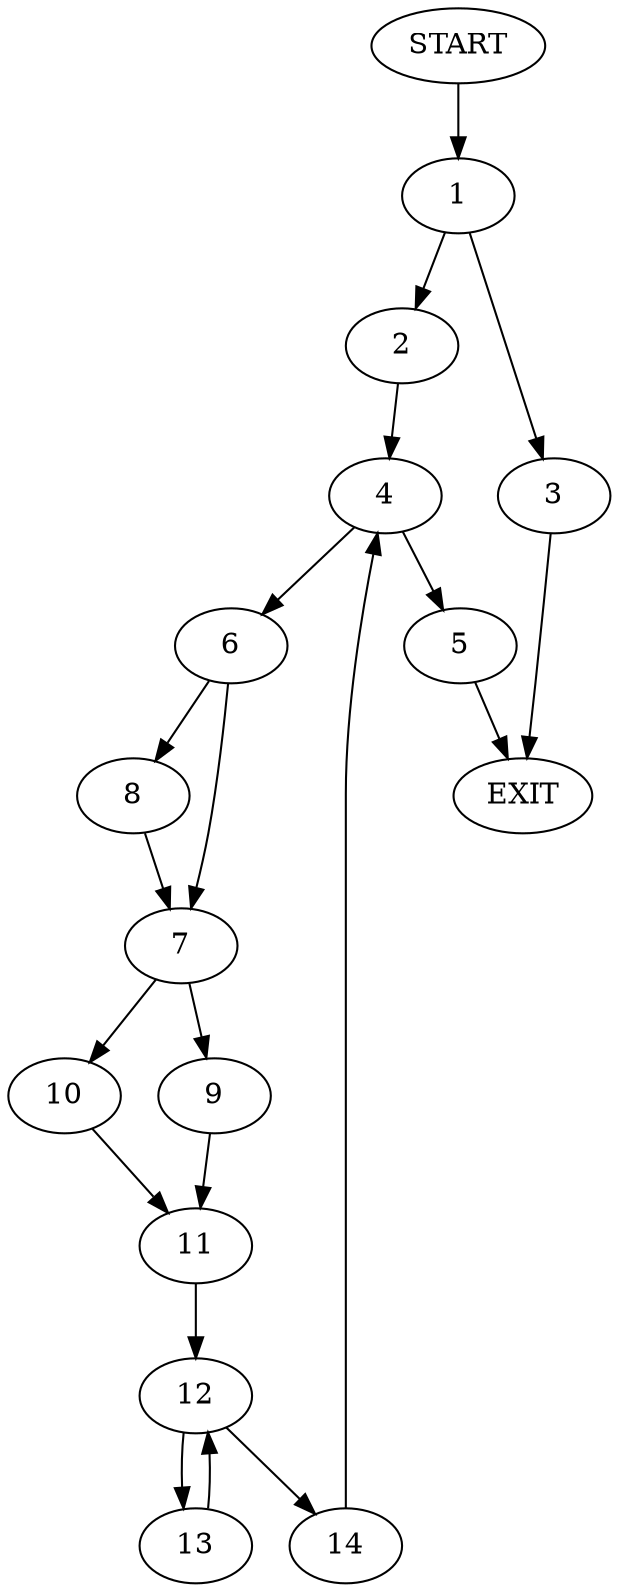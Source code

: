 digraph {
0 [label="START"]
15 [label="EXIT"]
0 -> 1
1 -> 2
1 -> 3
2 -> 4
3 -> 15
4 -> 5
4 -> 6
6 -> 7
6 -> 8
5 -> 15
7 -> 9
7 -> 10
8 -> 7
9 -> 11
10 -> 11
11 -> 12
12 -> 13
12 -> 14
14 -> 4
13 -> 12
}
